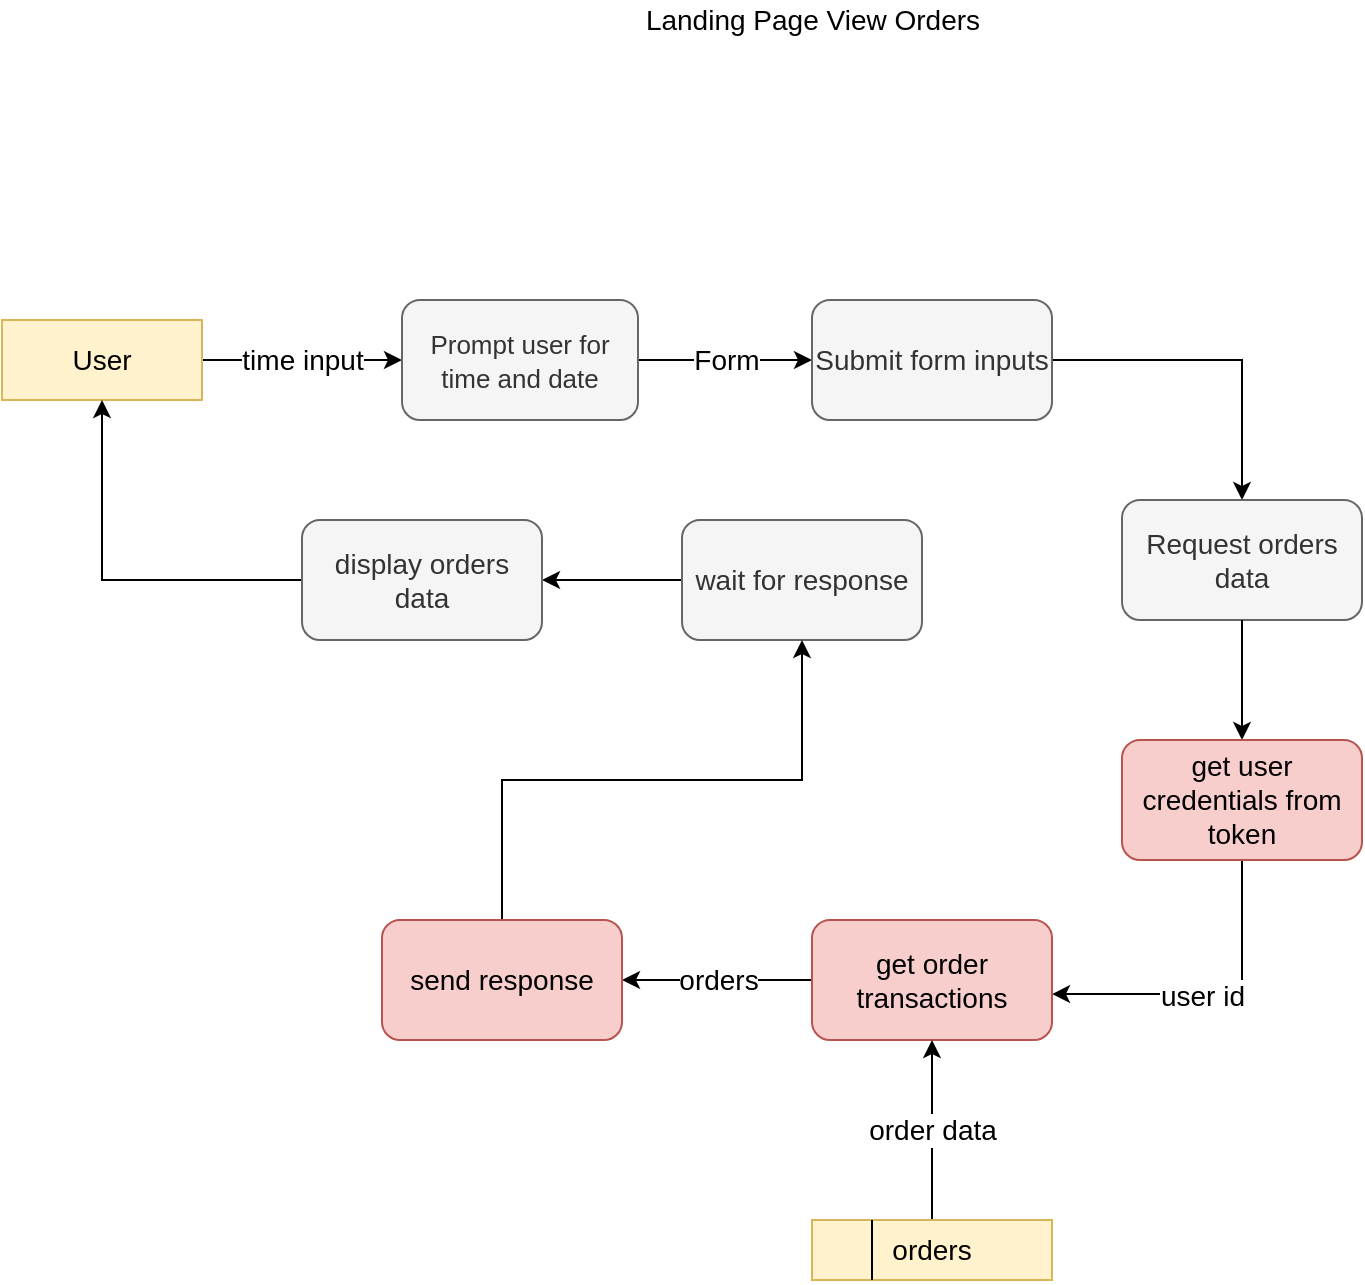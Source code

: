 <mxfile version="13.9.2" type="device"><diagram id="kgpKYQtTHZ0yAKxKKP6v" name="Page-1"><mxGraphModel dx="1422" dy="746" grid="1" gridSize="10" guides="1" tooltips="1" connect="1" arrows="1" fold="1" page="1" pageScale="1" pageWidth="850" pageHeight="1100" math="0" shadow="0"><root><mxCell id="0"/><mxCell id="1" parent="0"/><mxCell id="FDcF9BUeOFxXbAIGWOZq-55" value="Landing Page View Orders" style="text;html=1;strokeColor=none;fillColor=none;align=center;verticalAlign=middle;whiteSpace=wrap;rounded=0;fontSize=14;" parent="1" vertex="1"><mxGeometry x="328" y="20" width="195" height="20" as="geometry"/></mxCell><mxCell id="Ekn0_H3DlBmk-H8Ovehh-3" value="time input" style="edgeStyle=orthogonalEdgeStyle;rounded=0;orthogonalLoop=1;jettySize=auto;html=1;exitX=1;exitY=0.5;exitDx=0;exitDy=0;entryX=0;entryY=0.5;entryDx=0;entryDy=0;fontSize=14;" edge="1" parent="1" source="Ekn0_H3DlBmk-H8Ovehh-1" target="Ekn0_H3DlBmk-H8Ovehh-2"><mxGeometry relative="1" as="geometry"><Array as="points"><mxPoint x="160" y="200"/><mxPoint x="160" y="200"/></Array></mxGeometry></mxCell><mxCell id="Ekn0_H3DlBmk-H8Ovehh-1" value="User" style="rounded=0;whiteSpace=wrap;html=1;fillColor=#fff2cc;strokeColor=#d6b656;fontSize=14;" vertex="1" parent="1"><mxGeometry x="20" y="180" width="100" height="40" as="geometry"/></mxCell><mxCell id="Ekn0_H3DlBmk-H8Ovehh-5" value="Form" style="edgeStyle=orthogonalEdgeStyle;rounded=0;orthogonalLoop=1;jettySize=auto;html=1;exitX=1;exitY=0.5;exitDx=0;exitDy=0;entryX=0;entryY=0.5;entryDx=0;entryDy=0;fontSize=14;" edge="1" parent="1" source="Ekn0_H3DlBmk-H8Ovehh-2" target="Ekn0_H3DlBmk-H8Ovehh-4"><mxGeometry relative="1" as="geometry"/></mxCell><mxCell id="Ekn0_H3DlBmk-H8Ovehh-2" value="&lt;font style=&quot;font-size: 13px&quot;&gt;Prompt user for time and date&lt;/font&gt;" style="rounded=1;whiteSpace=wrap;html=1;fontSize=14;fillColor=#f5f5f5;strokeColor=#666666;fontColor=#333333;" vertex="1" parent="1"><mxGeometry x="220" y="170" width="118" height="60" as="geometry"/></mxCell><mxCell id="Ekn0_H3DlBmk-H8Ovehh-7" style="edgeStyle=orthogonalEdgeStyle;rounded=0;orthogonalLoop=1;jettySize=auto;html=1;exitX=1;exitY=0.5;exitDx=0;exitDy=0;fontSize=14;" edge="1" parent="1" source="Ekn0_H3DlBmk-H8Ovehh-4" target="Ekn0_H3DlBmk-H8Ovehh-6"><mxGeometry relative="1" as="geometry"/></mxCell><mxCell id="Ekn0_H3DlBmk-H8Ovehh-4" value="Submit form inputs" style="rounded=1;whiteSpace=wrap;html=1;fontSize=14;fillColor=#f5f5f5;strokeColor=#666666;fontColor=#333333;" vertex="1" parent="1"><mxGeometry x="425" y="170" width="120" height="60" as="geometry"/></mxCell><mxCell id="Ekn0_H3DlBmk-H8Ovehh-6" value="Request orders data" style="rounded=1;whiteSpace=wrap;html=1;fontSize=14;fillColor=#f5f5f5;strokeColor=#666666;fontColor=#333333;" vertex="1" parent="1"><mxGeometry x="580" y="270" width="120" height="60" as="geometry"/></mxCell><mxCell id="Ekn0_H3DlBmk-H8Ovehh-10" value="" style="edgeStyle=orthogonalEdgeStyle;rounded=0;orthogonalLoop=1;jettySize=auto;html=1;fontSize=14;" edge="1" parent="1" source="Ekn0_H3DlBmk-H8Ovehh-6" target="Ekn0_H3DlBmk-H8Ovehh-9"><mxGeometry relative="1" as="geometry"/></mxCell><mxCell id="Ekn0_H3DlBmk-H8Ovehh-12" style="edgeStyle=orthogonalEdgeStyle;rounded=0;orthogonalLoop=1;jettySize=auto;html=1;exitX=0.5;exitY=1;exitDx=0;exitDy=0;entryX=1;entryY=0.617;entryDx=0;entryDy=0;entryPerimeter=0;fontSize=14;" edge="1" parent="1" source="Ekn0_H3DlBmk-H8Ovehh-9" target="Ekn0_H3DlBmk-H8Ovehh-11"><mxGeometry relative="1" as="geometry"/></mxCell><mxCell id="Ekn0_H3DlBmk-H8Ovehh-16" value="user id" style="edgeLabel;html=1;align=center;verticalAlign=middle;resizable=0;points=[];fontSize=14;" vertex="1" connectable="0" parent="Ekn0_H3DlBmk-H8Ovehh-12"><mxGeometry x="-0.173" y="-20" relative="1" as="geometry"><mxPoint x="-20" y="21" as="offset"/></mxGeometry></mxCell><mxCell id="Ekn0_H3DlBmk-H8Ovehh-9" value="get user credentials from token" style="rounded=1;whiteSpace=wrap;html=1;fontSize=14;fillColor=#f8cecc;strokeColor=#b85450;" vertex="1" parent="1"><mxGeometry x="580" y="390" width="120" height="60" as="geometry"/></mxCell><mxCell id="Ekn0_H3DlBmk-H8Ovehh-22" value="orders" style="edgeStyle=orthogonalEdgeStyle;rounded=0;orthogonalLoop=1;jettySize=auto;html=1;exitX=0;exitY=0.5;exitDx=0;exitDy=0;entryX=1;entryY=0.5;entryDx=0;entryDy=0;endArrow=classic;endFill=1;fontSize=14;" edge="1" parent="1" source="Ekn0_H3DlBmk-H8Ovehh-11" target="Ekn0_H3DlBmk-H8Ovehh-21"><mxGeometry relative="1" as="geometry"/></mxCell><mxCell id="Ekn0_H3DlBmk-H8Ovehh-11" value="get order transactions" style="rounded=1;whiteSpace=wrap;html=1;fontSize=14;fillColor=#f8cecc;strokeColor=#b85450;" vertex="1" parent="1"><mxGeometry x="425" y="480" width="120" height="60" as="geometry"/></mxCell><mxCell id="Ekn0_H3DlBmk-H8Ovehh-15" value="order data" style="edgeStyle=orthogonalEdgeStyle;rounded=0;orthogonalLoop=1;jettySize=auto;html=1;exitX=0.5;exitY=0;exitDx=0;exitDy=0;entryX=0.5;entryY=1;entryDx=0;entryDy=0;endArrow=classic;endFill=1;fontSize=14;" edge="1" parent="1" source="Ekn0_H3DlBmk-H8Ovehh-13" target="Ekn0_H3DlBmk-H8Ovehh-11"><mxGeometry relative="1" as="geometry"><Array as="points"><mxPoint x="485" y="590"/><mxPoint x="485" y="590"/></Array></mxGeometry></mxCell><mxCell id="Ekn0_H3DlBmk-H8Ovehh-13" value="orders" style="rounded=0;whiteSpace=wrap;html=1;fontSize=14;fillColor=#fff2cc;strokeColor=#d6b656;" vertex="1" parent="1"><mxGeometry x="425" y="630" width="120" height="30" as="geometry"/></mxCell><mxCell id="Ekn0_H3DlBmk-H8Ovehh-14" style="edgeStyle=orthogonalEdgeStyle;rounded=0;orthogonalLoop=1;jettySize=auto;html=1;exitX=0.25;exitY=1;exitDx=0;exitDy=0;entryX=0.25;entryY=0;entryDx=0;entryDy=0;fontSize=14;endArrow=none;endFill=0;" edge="1" parent="1" source="Ekn0_H3DlBmk-H8Ovehh-13" target="Ekn0_H3DlBmk-H8Ovehh-13"><mxGeometry relative="1" as="geometry"/></mxCell><mxCell id="Ekn0_H3DlBmk-H8Ovehh-19" style="edgeStyle=orthogonalEdgeStyle;rounded=0;orthogonalLoop=1;jettySize=auto;html=1;exitX=0;exitY=0.5;exitDx=0;exitDy=0;entryX=1;entryY=0.5;entryDx=0;entryDy=0;endArrow=classic;endFill=1;fontSize=14;" edge="1" parent="1" source="Ekn0_H3DlBmk-H8Ovehh-17" target="Ekn0_H3DlBmk-H8Ovehh-18"><mxGeometry relative="1" as="geometry"/></mxCell><mxCell id="Ekn0_H3DlBmk-H8Ovehh-17" value="wait for response" style="rounded=1;whiteSpace=wrap;html=1;fontSize=14;fillColor=#f5f5f5;strokeColor=#666666;fontColor=#333333;" vertex="1" parent="1"><mxGeometry x="360" y="280" width="120" height="60" as="geometry"/></mxCell><mxCell id="Ekn0_H3DlBmk-H8Ovehh-20" style="edgeStyle=orthogonalEdgeStyle;rounded=0;orthogonalLoop=1;jettySize=auto;html=1;exitX=0;exitY=0.5;exitDx=0;exitDy=0;entryX=0.5;entryY=1;entryDx=0;entryDy=0;endArrow=classic;endFill=1;fontSize=14;" edge="1" parent="1" source="Ekn0_H3DlBmk-H8Ovehh-18" target="Ekn0_H3DlBmk-H8Ovehh-1"><mxGeometry relative="1" as="geometry"/></mxCell><mxCell id="Ekn0_H3DlBmk-H8Ovehh-18" value="display orders data" style="rounded=1;whiteSpace=wrap;html=1;fontSize=14;fillColor=#f5f5f5;strokeColor=#666666;fontColor=#333333;" vertex="1" parent="1"><mxGeometry x="170" y="280" width="120" height="60" as="geometry"/></mxCell><mxCell id="Ekn0_H3DlBmk-H8Ovehh-23" style="edgeStyle=orthogonalEdgeStyle;rounded=0;orthogonalLoop=1;jettySize=auto;html=1;exitX=0.5;exitY=0;exitDx=0;exitDy=0;endArrow=classic;endFill=1;fontSize=14;" edge="1" parent="1" source="Ekn0_H3DlBmk-H8Ovehh-21" target="Ekn0_H3DlBmk-H8Ovehh-17"><mxGeometry relative="1" as="geometry"/></mxCell><mxCell id="Ekn0_H3DlBmk-H8Ovehh-21" value="send response" style="rounded=1;whiteSpace=wrap;html=1;fontSize=14;fillColor=#f8cecc;strokeColor=#b85450;" vertex="1" parent="1"><mxGeometry x="210" y="480" width="120" height="60" as="geometry"/></mxCell></root></mxGraphModel></diagram></mxfile>